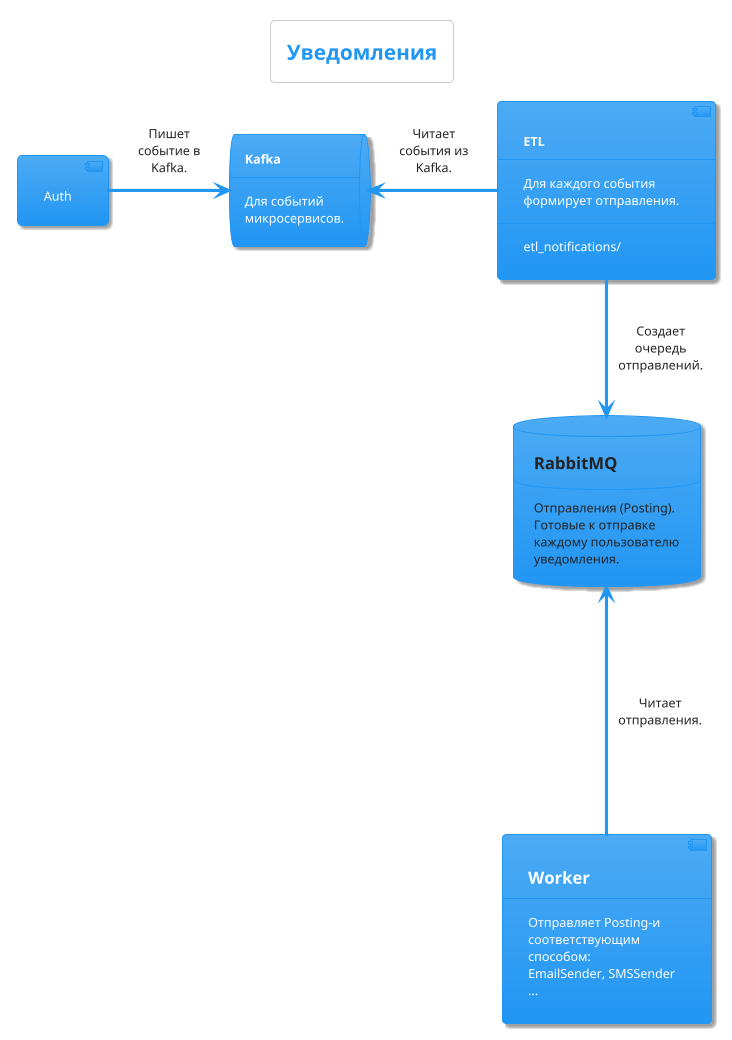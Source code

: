 @startuml to_be
!theme materia
skinparam actorStyle awesome
skinparam packageStyle rectangle
skinparam maxmessagesize 70
skinparam backgroundColor white

title Уведомления

queue Kafka [
  <b>Kafka
  ----
  Для событий
  микросервисов.
]

component NotificationsETL [
  <b>ETL
  ----
  Для каждого события
  формирует отправления.
  ----
  etl_notifications/
]
database PostingsDB [
  =RabbitMQ
  ----
  Отправления (Posting).
  Готовые к отправке
  каждому пользователю
  уведомления.
]
component Worker [
  =Worker
  ----
  Отправляет Posting-и
  соответствующим
  способом:
  EmailSender, SMSSender
  ...
]

[Auth] --right--> Kafka: "Пишет событие в Kafka."
NotificationsETL --left--> Kafka: "Читает события из Kafka."
NotificationsETL -down-> PostingsDB: "Создает очередь отправлений."
Worker --up--> PostingsDB: "Читает отправления."

@enduml
